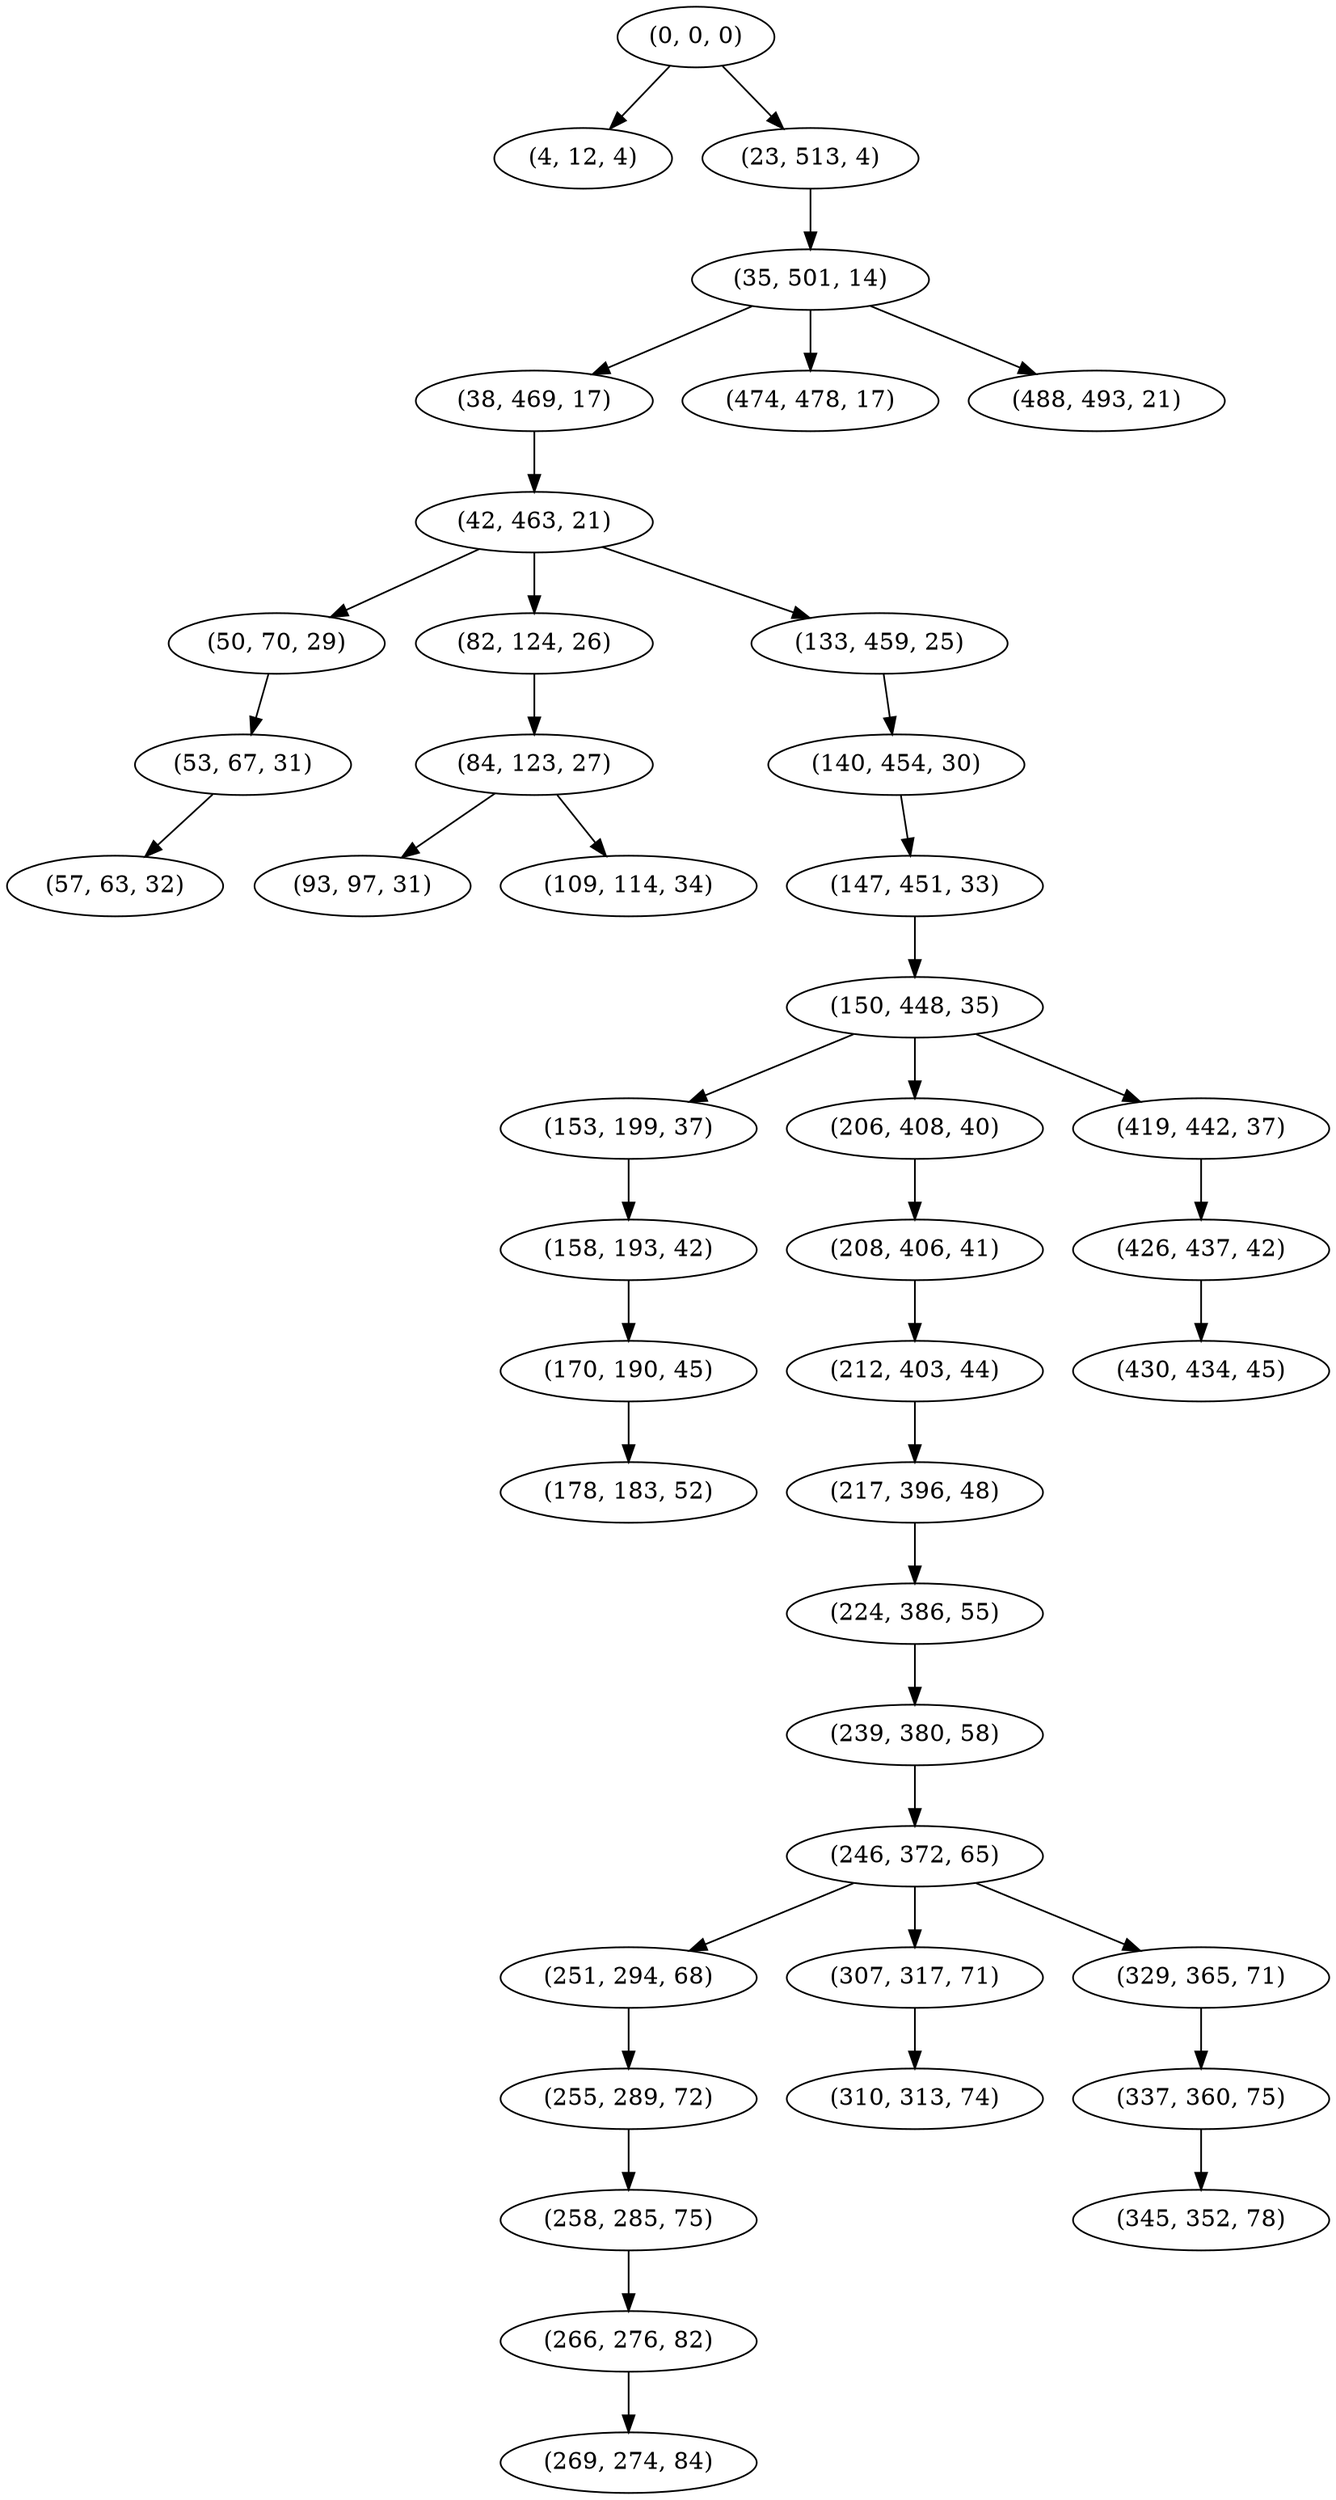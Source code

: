 digraph tree {
    "(0, 0, 0)";
    "(4, 12, 4)";
    "(23, 513, 4)";
    "(35, 501, 14)";
    "(38, 469, 17)";
    "(42, 463, 21)";
    "(50, 70, 29)";
    "(53, 67, 31)";
    "(57, 63, 32)";
    "(82, 124, 26)";
    "(84, 123, 27)";
    "(93, 97, 31)";
    "(109, 114, 34)";
    "(133, 459, 25)";
    "(140, 454, 30)";
    "(147, 451, 33)";
    "(150, 448, 35)";
    "(153, 199, 37)";
    "(158, 193, 42)";
    "(170, 190, 45)";
    "(178, 183, 52)";
    "(206, 408, 40)";
    "(208, 406, 41)";
    "(212, 403, 44)";
    "(217, 396, 48)";
    "(224, 386, 55)";
    "(239, 380, 58)";
    "(246, 372, 65)";
    "(251, 294, 68)";
    "(255, 289, 72)";
    "(258, 285, 75)";
    "(266, 276, 82)";
    "(269, 274, 84)";
    "(307, 317, 71)";
    "(310, 313, 74)";
    "(329, 365, 71)";
    "(337, 360, 75)";
    "(345, 352, 78)";
    "(419, 442, 37)";
    "(426, 437, 42)";
    "(430, 434, 45)";
    "(474, 478, 17)";
    "(488, 493, 21)";
    "(0, 0, 0)" -> "(4, 12, 4)";
    "(0, 0, 0)" -> "(23, 513, 4)";
    "(23, 513, 4)" -> "(35, 501, 14)";
    "(35, 501, 14)" -> "(38, 469, 17)";
    "(35, 501, 14)" -> "(474, 478, 17)";
    "(35, 501, 14)" -> "(488, 493, 21)";
    "(38, 469, 17)" -> "(42, 463, 21)";
    "(42, 463, 21)" -> "(50, 70, 29)";
    "(42, 463, 21)" -> "(82, 124, 26)";
    "(42, 463, 21)" -> "(133, 459, 25)";
    "(50, 70, 29)" -> "(53, 67, 31)";
    "(53, 67, 31)" -> "(57, 63, 32)";
    "(82, 124, 26)" -> "(84, 123, 27)";
    "(84, 123, 27)" -> "(93, 97, 31)";
    "(84, 123, 27)" -> "(109, 114, 34)";
    "(133, 459, 25)" -> "(140, 454, 30)";
    "(140, 454, 30)" -> "(147, 451, 33)";
    "(147, 451, 33)" -> "(150, 448, 35)";
    "(150, 448, 35)" -> "(153, 199, 37)";
    "(150, 448, 35)" -> "(206, 408, 40)";
    "(150, 448, 35)" -> "(419, 442, 37)";
    "(153, 199, 37)" -> "(158, 193, 42)";
    "(158, 193, 42)" -> "(170, 190, 45)";
    "(170, 190, 45)" -> "(178, 183, 52)";
    "(206, 408, 40)" -> "(208, 406, 41)";
    "(208, 406, 41)" -> "(212, 403, 44)";
    "(212, 403, 44)" -> "(217, 396, 48)";
    "(217, 396, 48)" -> "(224, 386, 55)";
    "(224, 386, 55)" -> "(239, 380, 58)";
    "(239, 380, 58)" -> "(246, 372, 65)";
    "(246, 372, 65)" -> "(251, 294, 68)";
    "(246, 372, 65)" -> "(307, 317, 71)";
    "(246, 372, 65)" -> "(329, 365, 71)";
    "(251, 294, 68)" -> "(255, 289, 72)";
    "(255, 289, 72)" -> "(258, 285, 75)";
    "(258, 285, 75)" -> "(266, 276, 82)";
    "(266, 276, 82)" -> "(269, 274, 84)";
    "(307, 317, 71)" -> "(310, 313, 74)";
    "(329, 365, 71)" -> "(337, 360, 75)";
    "(337, 360, 75)" -> "(345, 352, 78)";
    "(419, 442, 37)" -> "(426, 437, 42)";
    "(426, 437, 42)" -> "(430, 434, 45)";
}
